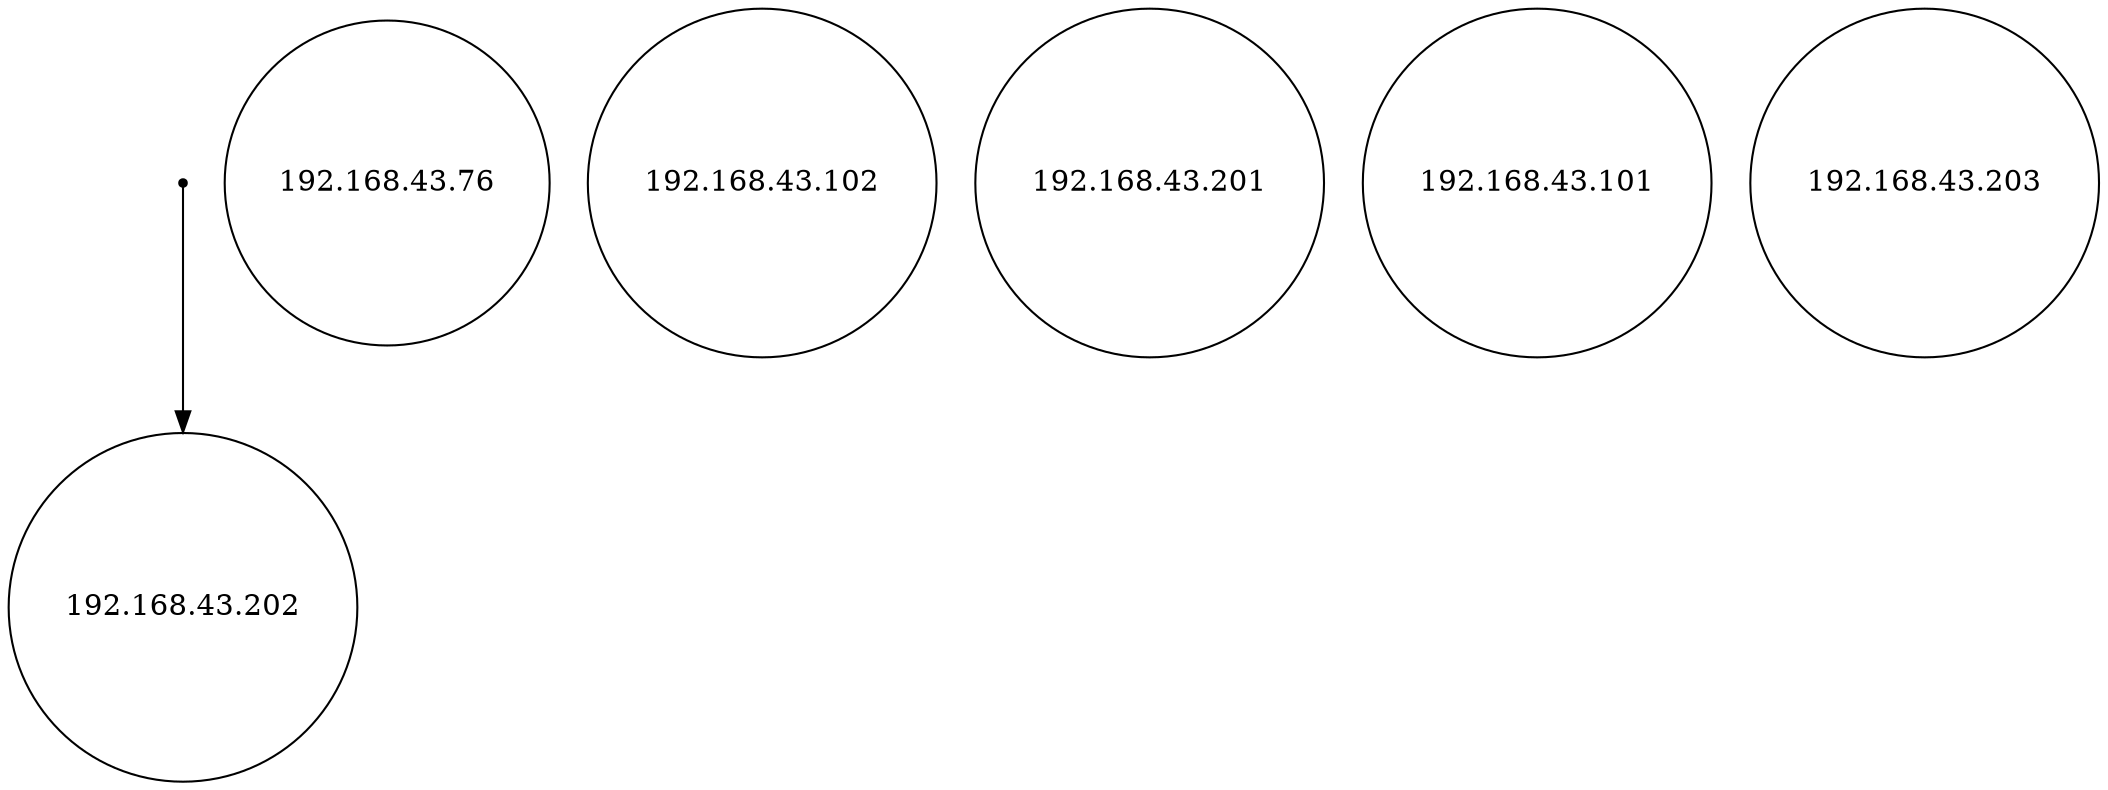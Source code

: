 digraph LTS {
S00[shape=point]
S0[label="192.168.43.76",shape=circle];
S1[label="192.168.43.102",shape=circle];
S2[label="192.168.43.201",shape=circle];
S3[label="192.168.43.101",shape=circle];
S4[label="192.168.43.203",shape=circle];
S5[label="192.168.43.202",shape=circle];
S00 -> S5
}
